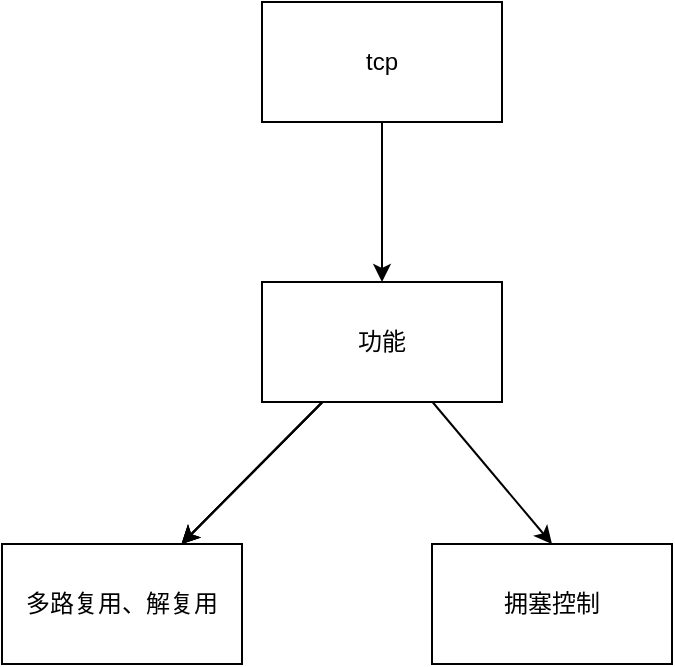 <mxfile>
    <diagram id="1x2q3jsMuXgpz7Wy58C3" name="Page-1">
        <mxGraphModel dx="512" dy="605" grid="0" gridSize="10" guides="1" tooltips="1" connect="1" arrows="1" fold="1" page="0" pageScale="1" pageWidth="827" pageHeight="1169" background="none" math="0" shadow="0">
            <root>
                <mxCell id="0"/>
                <mxCell id="1" parent="0"/>
                <mxCell id="4" value="" style="edgeStyle=none;html=1;" edge="1" parent="1" source="2" target="3">
                    <mxGeometry relative="1" as="geometry"/>
                </mxCell>
                <mxCell id="2" value="tcp" style="rounded=0;whiteSpace=wrap;html=1;" vertex="1" parent="1">
                    <mxGeometry x="352" y="243" width="120" height="60" as="geometry"/>
                </mxCell>
                <mxCell id="6" value="" style="edgeStyle=none;html=1;" edge="1" parent="1" source="3" target="5">
                    <mxGeometry relative="1" as="geometry"/>
                </mxCell>
                <mxCell id="7" value="" style="edgeStyle=none;html=1;" edge="1" parent="1" source="3" target="5">
                    <mxGeometry relative="1" as="geometry"/>
                </mxCell>
                <mxCell id="8" value="" style="edgeStyle=none;html=1;" edge="1" parent="1" source="3" target="5">
                    <mxGeometry relative="1" as="geometry"/>
                </mxCell>
                <mxCell id="9" style="edgeStyle=none;html=1;entryX=0.5;entryY=0;entryDx=0;entryDy=0;" edge="1" parent="1" source="3" target="10">
                    <mxGeometry relative="1" as="geometry">
                        <mxPoint x="460" y="513" as="targetPoint"/>
                    </mxGeometry>
                </mxCell>
                <mxCell id="3" value="功能" style="rounded=0;whiteSpace=wrap;html=1;" vertex="1" parent="1">
                    <mxGeometry x="352" y="383" width="120" height="60" as="geometry"/>
                </mxCell>
                <mxCell id="5" value="多路复用、解复用" style="rounded=0;whiteSpace=wrap;html=1;" vertex="1" parent="1">
                    <mxGeometry x="222" y="514" width="120" height="60" as="geometry"/>
                </mxCell>
                <mxCell id="10" value="拥塞控制" style="rounded=0;whiteSpace=wrap;html=1;" vertex="1" parent="1">
                    <mxGeometry x="437" y="514" width="120" height="60" as="geometry"/>
                </mxCell>
            </root>
        </mxGraphModel>
    </diagram>
</mxfile>